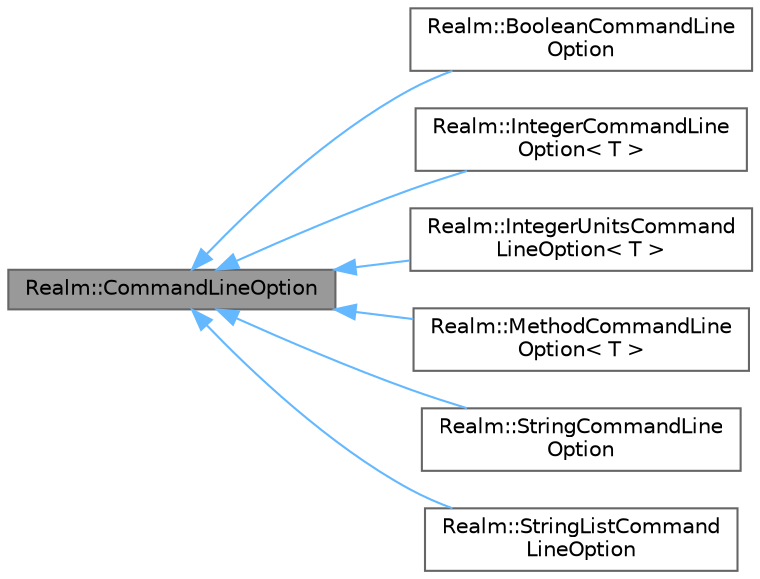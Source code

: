digraph "Realm::CommandLineOption"
{
 // LATEX_PDF_SIZE
  bgcolor="transparent";
  edge [fontname=Helvetica,fontsize=10,labelfontname=Helvetica,labelfontsize=10];
  node [fontname=Helvetica,fontsize=10,shape=box,height=0.2,width=0.4];
  rankdir="LR";
  Node1 [id="Node000001",label="Realm::CommandLineOption",height=0.2,width=0.4,color="gray40", fillcolor="grey60", style="filled", fontcolor="black",tooltip=" "];
  Node1 -> Node2 [id="edge1_Node000001_Node000002",dir="back",color="steelblue1",style="solid",tooltip=" "];
  Node2 [id="Node000002",label="Realm::BooleanCommandLine\lOption",height=0.2,width=0.4,color="gray40", fillcolor="white", style="filled",URL="$classRealm_1_1BooleanCommandLineOption.html",tooltip=" "];
  Node1 -> Node3 [id="edge2_Node000001_Node000003",dir="back",color="steelblue1",style="solid",tooltip=" "];
  Node3 [id="Node000003",label="Realm::IntegerCommandLine\lOption\< T \>",height=0.2,width=0.4,color="gray40", fillcolor="white", style="filled",URL="$classRealm_1_1IntegerCommandLineOption.html",tooltip=" "];
  Node1 -> Node4 [id="edge3_Node000001_Node000004",dir="back",color="steelblue1",style="solid",tooltip=" "];
  Node4 [id="Node000004",label="Realm::IntegerUnitsCommand\lLineOption\< T \>",height=0.2,width=0.4,color="gray40", fillcolor="white", style="filled",URL="$classRealm_1_1IntegerUnitsCommandLineOption.html",tooltip=" "];
  Node1 -> Node5 [id="edge4_Node000001_Node000005",dir="back",color="steelblue1",style="solid",tooltip=" "];
  Node5 [id="Node000005",label="Realm::MethodCommandLine\lOption\< T \>",height=0.2,width=0.4,color="gray40", fillcolor="white", style="filled",URL="$classRealm_1_1MethodCommandLineOption.html",tooltip=" "];
  Node1 -> Node6 [id="edge5_Node000001_Node000006",dir="back",color="steelblue1",style="solid",tooltip=" "];
  Node6 [id="Node000006",label="Realm::StringCommandLine\lOption",height=0.2,width=0.4,color="gray40", fillcolor="white", style="filled",URL="$classRealm_1_1StringCommandLineOption.html",tooltip=" "];
  Node1 -> Node7 [id="edge6_Node000001_Node000007",dir="back",color="steelblue1",style="solid",tooltip=" "];
  Node7 [id="Node000007",label="Realm::StringListCommand\lLineOption",height=0.2,width=0.4,color="gray40", fillcolor="white", style="filled",URL="$classRealm_1_1StringListCommandLineOption.html",tooltip=" "];
}
